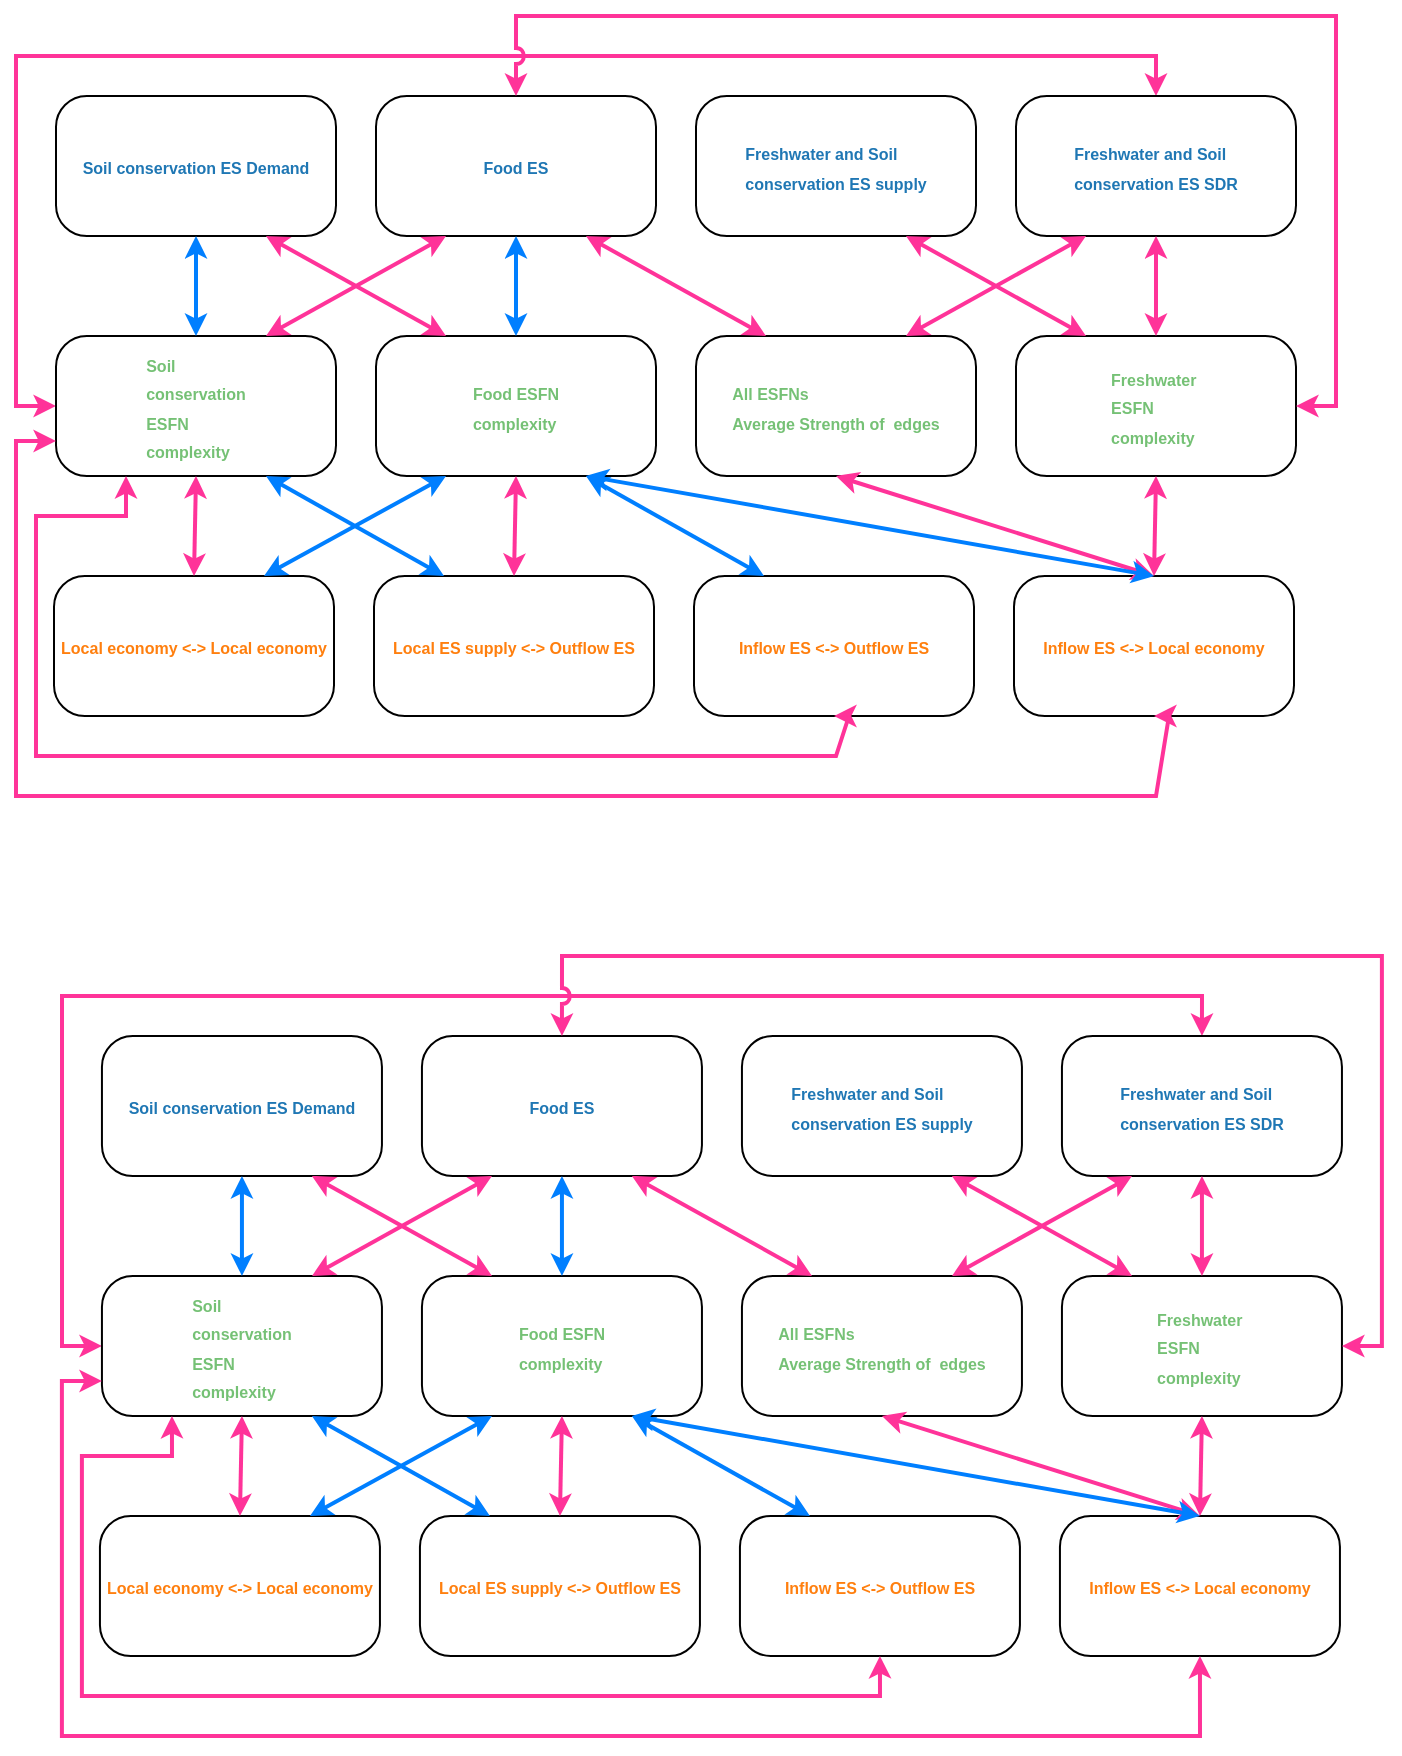 <mxfile version="24.0.7" type="github">
  <diagram name="第 1 页" id="JeE2c27Bu6EYM7HYvsVZ">
    <mxGraphModel dx="983" dy="547" grid="1" gridSize="10" guides="1" tooltips="1" connect="1" arrows="1" fold="1" page="1" pageScale="1" pageWidth="827" pageHeight="1169" math="0" shadow="0">
      <root>
        <mxCell id="0" />
        <mxCell id="1" parent="0" />
        <mxCell id="OIKS8xXbddzwCxAj18jL-1" value="&lt;p style=&quot;language:zh-CN;margin-top:0pt;margin-bottom:0pt;margin-left:0in;&lt;br/&gt;text-align:left;direction:ltr;unicode-bidi:embed;mso-line-break-override:none;&lt;br/&gt;word-break:normal;punctuation-wrap:hanging&quot;&gt;&lt;span style=&quot;color: rgb(31, 119, 180); font-family: Arial; font-size: 8px; font-weight: 700;&quot;&gt;Soil&amp;nbsp;&lt;/span&gt;&lt;span style=&quot;color: rgb(31, 119, 180); font-family: Arial; font-size: 8px; font-weight: 700;&quot;&gt;conservation ES Demand&lt;/span&gt;&lt;br&gt;&lt;/p&gt;" style="rounded=1;whiteSpace=wrap;html=1;arcSize=22;" vertex="1" parent="1">
          <mxGeometry x="80" y="80" width="140" height="70" as="geometry" />
        </mxCell>
        <mxCell id="OIKS8xXbddzwCxAj18jL-2" value="&lt;span style=&quot;color: rgb(31, 119, 180); font-size: 8px; font-weight: 700; text-align: left;&quot;&gt;Food ES&lt;/span&gt;" style="rounded=1;whiteSpace=wrap;html=1;arcSize=22;" vertex="1" parent="1">
          <mxGeometry x="240" y="80" width="140" height="70" as="geometry" />
        </mxCell>
        <mxCell id="OIKS8xXbddzwCxAj18jL-3" value="&lt;p style=&quot;text-align: left; margin-top: 0pt; margin-bottom: 0pt; margin-left: 0in; direction: ltr; unicode-bidi: embed; word-break: normal;&quot;&gt;&lt;font style=&quot;font-size: 8px;&quot;&gt;&lt;span style=&quot;color: rgb(31, 119, 180); font-weight: bold;&quot;&gt;Freshwater&amp;nbsp;&lt;/span&gt;&lt;span style=&quot;color: rgb(31, 119, 180); font-weight: bold; background-color: initial;&quot;&gt;and&amp;nbsp;&lt;/span&gt;&lt;span style=&quot;color: rgb(31, 119, 180); font-weight: bold; background-color: initial;&quot;&gt;Soil&amp;nbsp;&lt;/span&gt;&lt;/font&gt;&lt;/p&gt;&lt;p style=&quot;text-align: left; margin-top: 0pt; margin-bottom: 0pt; margin-left: 0in; direction: ltr; unicode-bidi: embed; word-break: normal;&quot;&gt;&lt;font style=&quot;font-size: 8px;&quot;&gt;&lt;span style=&quot;color: rgb(31, 119, 180); font-weight: bold; background-color: initial;&quot;&gt;conservation&lt;/span&gt;&lt;span style=&quot;background-color: initial; color: rgb(31, 119, 180); font-weight: bold;&quot;&gt;&amp;nbsp;&lt;/span&gt;&lt;span style=&quot;background-color: initial; color: rgb(31, 119, 180); font-weight: bold;&quot;&gt;ES&amp;nbsp;&lt;/span&gt;&lt;span style=&quot;color: rgb(31, 119, 180); font-weight: bold; background-color: initial;&quot;&gt;supply&lt;/span&gt;&lt;/font&gt;&lt;/p&gt;" style="rounded=1;whiteSpace=wrap;html=1;arcSize=22;" vertex="1" parent="1">
          <mxGeometry x="400" y="80" width="140" height="70" as="geometry" />
        </mxCell>
        <mxCell id="OIKS8xXbddzwCxAj18jL-41" style="edgeStyle=orthogonalEdgeStyle;rounded=0;orthogonalLoop=1;jettySize=auto;html=1;exitX=0.5;exitY=0;exitDx=0;exitDy=0;startArrow=classic;startFill=1;endSize=5;startSize=5;strokeWidth=2;strokeColor=#FF3399;entryX=0;entryY=0.5;entryDx=0;entryDy=0;" edge="1" parent="1" source="OIKS8xXbddzwCxAj18jL-4" target="OIKS8xXbddzwCxAj18jL-5">
          <mxGeometry relative="1" as="geometry">
            <mxPoint x="630.103" y="30" as="targetPoint" />
          </mxGeometry>
        </mxCell>
        <mxCell id="OIKS8xXbddzwCxAj18jL-4" value="&lt;p style=&quot;text-align: left; margin-top: 0pt; margin-bottom: 0pt; margin-left: 0in; direction: ltr; unicode-bidi: embed; word-break: normal;&quot;&gt;&lt;font style=&quot;font-size: 8px;&quot;&gt;&lt;span style=&quot;color: rgb(31, 119, 180); font-weight: bold;&quot;&gt;Freshwater&amp;nbsp;&lt;/span&gt;&lt;span style=&quot;color: rgb(31, 119, 180); font-weight: bold; background-color: initial;&quot;&gt;and&amp;nbsp;&lt;/span&gt;&lt;span style=&quot;color: rgb(31, 119, 180); font-weight: bold; background-color: initial;&quot;&gt;Soil&amp;nbsp;&lt;/span&gt;&lt;/font&gt;&lt;/p&gt;&lt;p style=&quot;text-align: left; margin-top: 0pt; margin-bottom: 0pt; margin-left: 0in; direction: ltr; unicode-bidi: embed; word-break: normal;&quot;&gt;&lt;font style=&quot;font-size: 8px;&quot;&gt;&lt;span style=&quot;color: rgb(31, 119, 180); font-weight: bold; background-color: initial;&quot;&gt;conservation&lt;/span&gt;&lt;span style=&quot;background-color: initial; color: rgb(31, 119, 180); font-weight: bold;&quot;&gt;&amp;nbsp;&lt;/span&gt;&lt;span style=&quot;background-color: initial; color: rgb(31, 119, 180); font-weight: bold;&quot;&gt;ES&amp;nbsp;&lt;/span&gt;&lt;span style=&quot;color: rgb(31, 119, 180); font-weight: bold; background-color: initial;&quot;&gt;SDR&lt;/span&gt;&lt;/font&gt;&lt;/p&gt;" style="rounded=1;whiteSpace=wrap;html=1;arcSize=22;" vertex="1" parent="1">
          <mxGeometry x="560" y="80" width="140" height="70" as="geometry" />
        </mxCell>
        <mxCell id="OIKS8xXbddzwCxAj18jL-5" value="&lt;p style=&quot;text-align: left; margin-top: 0pt; margin-bottom: 0pt; margin-left: 0in; direction: ltr; unicode-bidi: embed; word-break: normal;&quot;&gt;&lt;font color=&quot;#75c175&quot;&gt;&lt;span style=&quot;font-size: 8px;&quot;&gt;&lt;b&gt;Soil&amp;nbsp;&lt;/b&gt;&lt;/span&gt;&lt;/font&gt;&lt;/p&gt;&lt;p style=&quot;text-align: left; margin-top: 0pt; margin-bottom: 0pt; margin-left: 0in; direction: ltr; unicode-bidi: embed; word-break: normal;&quot;&gt;&lt;font color=&quot;#75c175&quot;&gt;&lt;span style=&quot;font-size: 8px;&quot;&gt;&lt;b&gt;conservation&lt;/b&gt;&lt;/span&gt;&lt;/font&gt;&lt;/p&gt;&lt;p style=&quot;text-align: left; margin-top: 0pt; margin-bottom: 0pt; margin-left: 0in; direction: ltr; unicode-bidi: embed; word-break: normal;&quot;&gt;&lt;font color=&quot;#75c175&quot;&gt;&lt;span style=&quot;font-size: 8px;&quot;&gt;&lt;b&gt;ESFN&lt;/b&gt;&lt;/span&gt;&lt;/font&gt;&lt;/p&gt;&lt;p style=&quot;text-align: left; margin-top: 0pt; margin-bottom: 0pt; margin-left: 0in; direction: ltr; unicode-bidi: embed; word-break: normal;&quot;&gt;&lt;font color=&quot;#75c175&quot;&gt;&lt;span style=&quot;font-size: 8px;&quot;&gt;&lt;b&gt;complexity&lt;/b&gt;&lt;/span&gt;&lt;/font&gt;&lt;/p&gt;" style="rounded=1;whiteSpace=wrap;html=1;arcSize=22;" vertex="1" parent="1">
          <mxGeometry x="80" y="200" width="140" height="70" as="geometry" />
        </mxCell>
        <mxCell id="OIKS8xXbddzwCxAj18jL-6" value="&lt;p style=&quot;text-align: left; margin-top: 0pt; margin-bottom: 0pt; margin-left: 0in; direction: ltr; unicode-bidi: embed; word-break: normal;&quot;&gt;&lt;font color=&quot;#75c175&quot;&gt;&lt;span style=&quot;font-size: 8px;&quot;&gt;&lt;b&gt;Food ESFN&lt;/b&gt;&lt;/span&gt;&lt;/font&gt;&lt;/p&gt;&lt;p style=&quot;text-align: left; margin-top: 0pt; margin-bottom: 0pt; margin-left: 0in; direction: ltr; unicode-bidi: embed; word-break: normal;&quot;&gt;&lt;font color=&quot;#75c175&quot;&gt;&lt;span style=&quot;font-size: 8px;&quot;&gt;&lt;b&gt;complexity&lt;/b&gt;&lt;/span&gt;&lt;/font&gt;&lt;/p&gt;" style="rounded=1;whiteSpace=wrap;html=1;arcSize=22;" vertex="1" parent="1">
          <mxGeometry x="240" y="200" width="140" height="70" as="geometry" />
        </mxCell>
        <mxCell id="OIKS8xXbddzwCxAj18jL-7" value="&lt;p style=&quot;text-align: left; margin-top: 0pt; margin-bottom: 0pt; margin-left: 0in; direction: ltr; unicode-bidi: embed; word-break: normal;&quot;&gt;&lt;font color=&quot;#75c175&quot;&gt;&lt;span style=&quot;font-size: 8px;&quot;&gt;&lt;b&gt;All ESFNs&lt;/b&gt;&lt;/span&gt;&lt;/font&gt;&lt;/p&gt;&lt;p style=&quot;text-align: left; margin-top: 0pt; margin-bottom: 0pt; margin-left: 0in; direction: ltr; unicode-bidi: embed; word-break: normal;&quot;&gt;&lt;font color=&quot;#75c175&quot;&gt;&lt;span style=&quot;font-size: 8px;&quot;&gt;&lt;b&gt;Average&amp;nbsp;&lt;/b&gt;&lt;/span&gt;&lt;/font&gt;&lt;b style=&quot;font-size: 8px; color: rgb(117, 193, 117); background-color: initial;&quot;&gt;Strength of&amp;nbsp;&amp;nbsp;&lt;/b&gt;&lt;b style=&quot;font-size: 8px; color: rgb(117, 193, 117); background-color: initial;&quot;&gt;edges&lt;/b&gt;&lt;/p&gt;" style="rounded=1;whiteSpace=wrap;html=1;arcSize=22;" vertex="1" parent="1">
          <mxGeometry x="400" y="200" width="140" height="70" as="geometry" />
        </mxCell>
        <mxCell id="OIKS8xXbddzwCxAj18jL-8" value="&lt;p style=&quot;text-align: left; margin-top: 0pt; margin-bottom: 0pt; margin-left: 0in; direction: ltr; unicode-bidi: embed; word-break: normal;&quot;&gt;&lt;font color=&quot;#75c175&quot;&gt;&lt;span style=&quot;font-size: 8px;&quot;&gt;&lt;b&gt;Freshwater&amp;nbsp;&lt;/b&gt;&lt;/span&gt;&lt;/font&gt;&lt;/p&gt;&lt;p style=&quot;text-align: left; margin-top: 0pt; margin-bottom: 0pt; margin-left: 0in; direction: ltr; unicode-bidi: embed; word-break: normal;&quot;&gt;&lt;font color=&quot;#75c175&quot;&gt;&lt;span style=&quot;font-size: 8px;&quot;&gt;&lt;b&gt;ESFN&lt;/b&gt;&lt;/span&gt;&lt;/font&gt;&lt;/p&gt;&lt;p style=&quot;text-align: left; margin-top: 0pt; margin-bottom: 0pt; margin-left: 0in; direction: ltr; unicode-bidi: embed; word-break: normal;&quot;&gt;&lt;font color=&quot;#75c175&quot;&gt;&lt;span style=&quot;font-size: 8px;&quot;&gt;&lt;b&gt;complexity&lt;/b&gt;&lt;/span&gt;&lt;/font&gt;&lt;/p&gt;" style="rounded=1;whiteSpace=wrap;html=1;arcSize=22;" vertex="1" parent="1">
          <mxGeometry x="560" y="200" width="140" height="70" as="geometry" />
        </mxCell>
        <mxCell id="OIKS8xXbddzwCxAj18jL-9" value="&lt;span style=&quot;color: rgb(255, 127, 14); font-size: 8px; font-weight: 700; text-align: left;&quot;&gt;Local economy &amp;lt;-&amp;gt; Local economy&lt;/span&gt;" style="rounded=1;whiteSpace=wrap;html=1;arcSize=22;" vertex="1" parent="1">
          <mxGeometry x="79" y="320" width="140" height="70" as="geometry" />
        </mxCell>
        <mxCell id="OIKS8xXbddzwCxAj18jL-10" value="&lt;b style=&quot;color: rgb(255, 127, 14); font-size: 8px; text-align: left;&quot;&gt;Local ES supply &amp;lt;-&amp;gt; Outflow ES&lt;/b&gt;" style="rounded=1;whiteSpace=wrap;html=1;arcSize=22;" vertex="1" parent="1">
          <mxGeometry x="239" y="320" width="140" height="70" as="geometry" />
        </mxCell>
        <mxCell id="OIKS8xXbddzwCxAj18jL-11" value="&lt;b style=&quot;color: rgb(255, 127, 14); font-size: 8px; text-align: left;&quot;&gt;Inflow ES &amp;lt;-&amp;gt; Outflow ES&lt;/b&gt;" style="rounded=1;whiteSpace=wrap;html=1;arcSize=22;" vertex="1" parent="1">
          <mxGeometry x="399" y="320" width="140" height="70" as="geometry" />
        </mxCell>
        <mxCell id="OIKS8xXbddzwCxAj18jL-12" value="&lt;b style=&quot;color: rgb(255, 127, 14); font-size: 8px; text-align: left;&quot;&gt;Inflow ES &amp;lt;-&amp;gt; Local economy&lt;/b&gt;" style="rounded=1;whiteSpace=wrap;html=1;arcSize=22;" vertex="1" parent="1">
          <mxGeometry x="559" y="320" width="140" height="70" as="geometry" />
        </mxCell>
        <mxCell id="OIKS8xXbddzwCxAj18jL-33" value="" style="endArrow=classic;startArrow=classic;html=1;rounded=0;strokeWidth=2;endSize=5;startSize=5;entryX=0.5;entryY=1;entryDx=0;entryDy=0;exitX=0.5;exitY=0;exitDx=0;exitDy=0;strokeColor=#007FFF;" edge="1" parent="1" source="OIKS8xXbddzwCxAj18jL-5" target="OIKS8xXbddzwCxAj18jL-1">
          <mxGeometry width="50" height="50" relative="1" as="geometry">
            <mxPoint x="40" y="200" as="sourcePoint" />
            <mxPoint x="90" y="150" as="targetPoint" />
          </mxGeometry>
        </mxCell>
        <mxCell id="OIKS8xXbddzwCxAj18jL-34" value="" style="endArrow=classic;startArrow=classic;html=1;rounded=0;strokeWidth=2;endSize=5;startSize=5;entryX=0.75;entryY=1;entryDx=0;entryDy=0;exitX=0.25;exitY=0;exitDx=0;exitDy=0;strokeColor=#FF3399;" edge="1" parent="1" source="OIKS8xXbddzwCxAj18jL-6" target="OIKS8xXbddzwCxAj18jL-1">
          <mxGeometry width="50" height="50" relative="1" as="geometry">
            <mxPoint x="160" y="210" as="sourcePoint" />
            <mxPoint x="160" y="160" as="targetPoint" />
          </mxGeometry>
        </mxCell>
        <mxCell id="OIKS8xXbddzwCxAj18jL-35" value="" style="endArrow=classic;startArrow=classic;html=1;rounded=0;strokeWidth=2;endSize=5;startSize=5;entryX=0.75;entryY=0;entryDx=0;entryDy=0;exitX=0.25;exitY=1;exitDx=0;exitDy=0;strokeColor=#FF3399;" edge="1" parent="1" source="OIKS8xXbddzwCxAj18jL-2" target="OIKS8xXbddzwCxAj18jL-5">
          <mxGeometry width="50" height="50" relative="1" as="geometry">
            <mxPoint x="285" y="210" as="sourcePoint" />
            <mxPoint x="195" y="160" as="targetPoint" />
          </mxGeometry>
        </mxCell>
        <mxCell id="OIKS8xXbddzwCxAj18jL-36" value="" style="endArrow=classic;startArrow=classic;html=1;rounded=0;strokeWidth=2;endSize=5;startSize=5;entryX=0.5;entryY=1;entryDx=0;entryDy=0;exitX=0.5;exitY=0;exitDx=0;exitDy=0;strokeColor=#007FFF;" edge="1" parent="1" source="OIKS8xXbddzwCxAj18jL-6" target="OIKS8xXbddzwCxAj18jL-2">
          <mxGeometry width="50" height="50" relative="1" as="geometry">
            <mxPoint x="160" y="210" as="sourcePoint" />
            <mxPoint x="160" y="160" as="targetPoint" />
          </mxGeometry>
        </mxCell>
        <mxCell id="OIKS8xXbddzwCxAj18jL-37" value="" style="endArrow=classic;startArrow=classic;html=1;rounded=0;strokeWidth=2;endSize=5;startSize=5;entryX=0.5;entryY=1;entryDx=0;entryDy=0;exitX=0.5;exitY=0;exitDx=0;exitDy=0;strokeColor=#FF3399;" edge="1" parent="1" source="OIKS8xXbddzwCxAj18jL-8" target="OIKS8xXbddzwCxAj18jL-4">
          <mxGeometry width="50" height="50" relative="1" as="geometry">
            <mxPoint x="285" y="210" as="sourcePoint" />
            <mxPoint x="195" y="160" as="targetPoint" />
          </mxGeometry>
        </mxCell>
        <mxCell id="OIKS8xXbddzwCxAj18jL-38" value="" style="endArrow=classic;startArrow=classic;html=1;rounded=0;strokeWidth=2;endSize=5;startSize=5;entryX=0.75;entryY=1;entryDx=0;entryDy=0;exitX=0.25;exitY=0;exitDx=0;exitDy=0;strokeColor=#FF3399;" edge="1" parent="1" source="OIKS8xXbddzwCxAj18jL-7" target="OIKS8xXbddzwCxAj18jL-2">
          <mxGeometry width="50" height="50" relative="1" as="geometry">
            <mxPoint x="285" y="210" as="sourcePoint" />
            <mxPoint x="195" y="160" as="targetPoint" />
          </mxGeometry>
        </mxCell>
        <mxCell id="OIKS8xXbddzwCxAj18jL-39" value="" style="endArrow=classic;startArrow=classic;html=1;rounded=0;strokeWidth=2;endSize=5;startSize=5;entryX=0.75;entryY=1;entryDx=0;entryDy=0;exitX=0.25;exitY=0;exitDx=0;exitDy=0;strokeColor=#FF3399;" edge="1" parent="1" source="OIKS8xXbddzwCxAj18jL-8" target="OIKS8xXbddzwCxAj18jL-3">
          <mxGeometry width="50" height="50" relative="1" as="geometry">
            <mxPoint x="610" y="200" as="sourcePoint" />
            <mxPoint x="520" y="150" as="targetPoint" />
          </mxGeometry>
        </mxCell>
        <mxCell id="OIKS8xXbddzwCxAj18jL-40" value="" style="endArrow=classic;startArrow=classic;html=1;rounded=0;strokeWidth=2;endSize=5;startSize=5;entryX=0.75;entryY=0;entryDx=0;entryDy=0;exitX=0.25;exitY=1;exitDx=0;exitDy=0;strokeColor=#FF3399;" edge="1" parent="1" source="OIKS8xXbddzwCxAj18jL-4" target="OIKS8xXbddzwCxAj18jL-7">
          <mxGeometry width="50" height="50" relative="1" as="geometry">
            <mxPoint x="610" y="150" as="sourcePoint" />
            <mxPoint x="520" y="200" as="targetPoint" />
          </mxGeometry>
        </mxCell>
        <mxCell id="OIKS8xXbddzwCxAj18jL-42" style="edgeStyle=orthogonalEdgeStyle;rounded=0;orthogonalLoop=1;jettySize=auto;html=1;exitX=1;exitY=0.5;exitDx=0;exitDy=0;startArrow=classic;startFill=1;endSize=5;startSize=5;strokeWidth=2;strokeColor=#FF3399;entryX=0.5;entryY=0;entryDx=0;entryDy=0;jumpStyle=arc;" edge="1" parent="1" source="OIKS8xXbddzwCxAj18jL-8" target="OIKS8xXbddzwCxAj18jL-2">
          <mxGeometry relative="1" as="geometry">
            <mxPoint x="90" y="245" as="targetPoint" />
            <mxPoint x="640" y="90" as="sourcePoint" />
            <Array as="points">
              <mxPoint x="720" y="235" />
              <mxPoint x="720" y="40" />
              <mxPoint x="310" y="40" />
            </Array>
          </mxGeometry>
        </mxCell>
        <mxCell id="OIKS8xXbddzwCxAj18jL-64" value="" style="endArrow=classic;startArrow=classic;html=1;rounded=0;strokeWidth=2;endSize=5;startSize=5;entryX=0.5;entryY=1;entryDx=0;entryDy=0;exitX=0.5;exitY=0;exitDx=0;exitDy=0;strokeColor=#FF3399;" edge="1" parent="1" source="OIKS8xXbddzwCxAj18jL-9" target="OIKS8xXbddzwCxAj18jL-5">
          <mxGeometry width="50" height="50" relative="1" as="geometry">
            <mxPoint x="640" y="210" as="sourcePoint" />
            <mxPoint x="640" y="160" as="targetPoint" />
          </mxGeometry>
        </mxCell>
        <mxCell id="OIKS8xXbddzwCxAj18jL-67" value="" style="endArrow=classic;startArrow=classic;html=1;rounded=0;strokeWidth=2;endSize=5;startSize=5;entryX=0.5;entryY=1;entryDx=0;entryDy=0;exitX=0.5;exitY=0;exitDx=0;exitDy=0;strokeColor=#FF3399;" edge="1" parent="1" source="OIKS8xXbddzwCxAj18jL-10" target="OIKS8xXbddzwCxAj18jL-6">
          <mxGeometry width="50" height="50" relative="1" as="geometry">
            <mxPoint x="160" y="330" as="sourcePoint" />
            <mxPoint x="160" y="280" as="targetPoint" />
          </mxGeometry>
        </mxCell>
        <mxCell id="OIKS8xXbddzwCxAj18jL-68" value="" style="endArrow=classic;startArrow=classic;html=1;rounded=0;strokeWidth=2;endSize=5;startSize=5;entryX=0.25;entryY=1;entryDx=0;entryDy=0;exitX=0.75;exitY=0;exitDx=0;exitDy=0;strokeColor=#007FFF;" edge="1" parent="1" source="OIKS8xXbddzwCxAj18jL-9" target="OIKS8xXbddzwCxAj18jL-6">
          <mxGeometry width="50" height="50" relative="1" as="geometry">
            <mxPoint x="320" y="210" as="sourcePoint" />
            <mxPoint x="320" y="160" as="targetPoint" />
          </mxGeometry>
        </mxCell>
        <mxCell id="OIKS8xXbddzwCxAj18jL-69" value="" style="endArrow=classic;startArrow=classic;html=1;rounded=0;strokeWidth=2;endSize=5;startSize=5;entryX=0.25;entryY=0;entryDx=0;entryDy=0;exitX=0.75;exitY=1;exitDx=0;exitDy=0;strokeColor=#007FFF;" edge="1" parent="1" source="OIKS8xXbddzwCxAj18jL-5" target="OIKS8xXbddzwCxAj18jL-10">
          <mxGeometry width="50" height="50" relative="1" as="geometry">
            <mxPoint x="195" y="330" as="sourcePoint" />
            <mxPoint x="285" y="280" as="targetPoint" />
          </mxGeometry>
        </mxCell>
        <mxCell id="OIKS8xXbddzwCxAj18jL-70" value="" style="endArrow=classic;startArrow=classic;html=1;rounded=0;strokeWidth=2;endSize=5;startSize=5;entryX=0.75;entryY=1;entryDx=0;entryDy=0;exitX=0.25;exitY=0;exitDx=0;exitDy=0;strokeColor=#007FFF;" edge="1" parent="1" source="OIKS8xXbddzwCxAj18jL-11" target="OIKS8xXbddzwCxAj18jL-6">
          <mxGeometry width="50" height="50" relative="1" as="geometry">
            <mxPoint x="195" y="330" as="sourcePoint" />
            <mxPoint x="285" y="280" as="targetPoint" />
          </mxGeometry>
        </mxCell>
        <mxCell id="OIKS8xXbddzwCxAj18jL-72" value="" style="endArrow=classic;startArrow=classic;html=1;rounded=0;strokeWidth=2;endSize=5;startSize=5;entryX=0.5;entryY=1;entryDx=0;entryDy=0;exitX=0.5;exitY=0;exitDx=0;exitDy=0;strokeColor=#FF3399;" edge="1" parent="1" source="OIKS8xXbddzwCxAj18jL-12" target="OIKS8xXbddzwCxAj18jL-8">
          <mxGeometry width="50" height="50" relative="1" as="geometry">
            <mxPoint x="160" y="330" as="sourcePoint" />
            <mxPoint x="160" y="280" as="targetPoint" />
          </mxGeometry>
        </mxCell>
        <mxCell id="OIKS8xXbddzwCxAj18jL-73" value="" style="endArrow=classic;startArrow=classic;html=1;rounded=0;strokeWidth=2;endSize=5;startSize=5;entryX=0.5;entryY=1;entryDx=0;entryDy=0;exitX=0.5;exitY=0;exitDx=0;exitDy=0;strokeColor=#FF3399;" edge="1" parent="1" source="OIKS8xXbddzwCxAj18jL-12" target="OIKS8xXbddzwCxAj18jL-7">
          <mxGeometry width="50" height="50" relative="1" as="geometry">
            <mxPoint x="640" y="330" as="sourcePoint" />
            <mxPoint x="640" y="280" as="targetPoint" />
          </mxGeometry>
        </mxCell>
        <mxCell id="OIKS8xXbddzwCxAj18jL-74" style="edgeStyle=orthogonalEdgeStyle;rounded=0;orthogonalLoop=1;jettySize=auto;html=1;exitX=0.5;exitY=1;exitDx=0;exitDy=0;startArrow=classic;startFill=1;endSize=5;startSize=5;strokeWidth=2;strokeColor=#FF3399;entryX=0;entryY=0.75;entryDx=0;entryDy=0;jumpStyle=arc;" edge="1" parent="1" source="OIKS8xXbddzwCxAj18jL-12" target="OIKS8xXbddzwCxAj18jL-5">
          <mxGeometry relative="1" as="geometry">
            <mxPoint x="300" y="469.97" as="targetPoint" />
            <mxPoint x="690" y="624.97" as="sourcePoint" />
            <Array as="points">
              <mxPoint x="630" y="430" />
              <mxPoint x="60" y="430" />
              <mxPoint x="60" y="253" />
            </Array>
          </mxGeometry>
        </mxCell>
        <mxCell id="OIKS8xXbddzwCxAj18jL-75" style="edgeStyle=orthogonalEdgeStyle;rounded=0;orthogonalLoop=1;jettySize=auto;html=1;exitX=0.5;exitY=1;exitDx=0;exitDy=0;startArrow=classic;startFill=1;endSize=5;startSize=5;strokeWidth=2;strokeColor=#FF3399;jumpStyle=arc;entryX=0.25;entryY=1;entryDx=0;entryDy=0;" edge="1" parent="1" source="OIKS8xXbddzwCxAj18jL-11" target="OIKS8xXbddzwCxAj18jL-5">
          <mxGeometry relative="1" as="geometry">
            <mxPoint x="90" y="290" as="targetPoint" />
            <mxPoint x="640" y="400" as="sourcePoint" />
            <Array as="points">
              <mxPoint x="470" y="410" />
              <mxPoint x="70" y="410" />
              <mxPoint x="70" y="290" />
              <mxPoint x="115" y="290" />
            </Array>
          </mxGeometry>
        </mxCell>
        <mxCell id="OIKS8xXbddzwCxAj18jL-76" value="" style="endArrow=classic;startArrow=classic;html=1;rounded=0;strokeWidth=2;endSize=5;startSize=5;entryX=0.75;entryY=1;entryDx=0;entryDy=0;exitX=0.5;exitY=0;exitDx=0;exitDy=0;strokeColor=#007FFF;" edge="1" parent="1" source="OIKS8xXbddzwCxAj18jL-12" target="OIKS8xXbddzwCxAj18jL-6">
          <mxGeometry width="50" height="50" relative="1" as="geometry">
            <mxPoint x="445" y="330" as="sourcePoint" />
            <mxPoint x="355" y="280" as="targetPoint" />
          </mxGeometry>
        </mxCell>
        <mxCell id="OIKS8xXbddzwCxAj18jL-152" value="&lt;p style=&quot;language:zh-CN;margin-top:0pt;margin-bottom:0pt;margin-left:0in;&lt;br/&gt;text-align:left;direction:ltr;unicode-bidi:embed;mso-line-break-override:none;&lt;br/&gt;word-break:normal;punctuation-wrap:hanging&quot;&gt;&lt;span style=&quot;color: rgb(31, 119, 180); font-family: Arial; font-size: 8px; font-weight: 700;&quot;&gt;Soil&amp;nbsp;&lt;/span&gt;&lt;span style=&quot;color: rgb(31, 119, 180); font-family: Arial; font-size: 8px; font-weight: 700;&quot;&gt;conservation ES Demand&lt;/span&gt;&lt;br&gt;&lt;/p&gt;" style="rounded=1;whiteSpace=wrap;html=1;arcSize=22;" vertex="1" parent="1">
          <mxGeometry x="102.97" y="549.97" width="140" height="70" as="geometry" />
        </mxCell>
        <mxCell id="OIKS8xXbddzwCxAj18jL-153" value="&lt;span style=&quot;color: rgb(31, 119, 180); font-size: 8px; font-weight: 700; text-align: left;&quot;&gt;Food ES&lt;/span&gt;" style="rounded=1;whiteSpace=wrap;html=1;arcSize=22;" vertex="1" parent="1">
          <mxGeometry x="262.97" y="549.97" width="140" height="70" as="geometry" />
        </mxCell>
        <mxCell id="OIKS8xXbddzwCxAj18jL-154" value="&lt;p style=&quot;text-align: left; margin-top: 0pt; margin-bottom: 0pt; margin-left: 0in; direction: ltr; unicode-bidi: embed; word-break: normal;&quot;&gt;&lt;font style=&quot;font-size: 8px;&quot;&gt;&lt;span style=&quot;color: rgb(31, 119, 180); font-weight: bold;&quot;&gt;Freshwater&amp;nbsp;&lt;/span&gt;&lt;span style=&quot;color: rgb(31, 119, 180); font-weight: bold; background-color: initial;&quot;&gt;and&amp;nbsp;&lt;/span&gt;&lt;span style=&quot;color: rgb(31, 119, 180); font-weight: bold; background-color: initial;&quot;&gt;Soil&amp;nbsp;&lt;/span&gt;&lt;/font&gt;&lt;/p&gt;&lt;p style=&quot;text-align: left; margin-top: 0pt; margin-bottom: 0pt; margin-left: 0in; direction: ltr; unicode-bidi: embed; word-break: normal;&quot;&gt;&lt;font style=&quot;font-size: 8px;&quot;&gt;&lt;span style=&quot;color: rgb(31, 119, 180); font-weight: bold; background-color: initial;&quot;&gt;conservation&lt;/span&gt;&lt;span style=&quot;background-color: initial; color: rgb(31, 119, 180); font-weight: bold;&quot;&gt;&amp;nbsp;&lt;/span&gt;&lt;span style=&quot;background-color: initial; color: rgb(31, 119, 180); font-weight: bold;&quot;&gt;ES&amp;nbsp;&lt;/span&gt;&lt;span style=&quot;color: rgb(31, 119, 180); font-weight: bold; background-color: initial;&quot;&gt;supply&lt;/span&gt;&lt;/font&gt;&lt;/p&gt;" style="rounded=1;whiteSpace=wrap;html=1;arcSize=22;" vertex="1" parent="1">
          <mxGeometry x="422.97" y="549.97" width="140" height="70" as="geometry" />
        </mxCell>
        <mxCell id="OIKS8xXbddzwCxAj18jL-155" style="edgeStyle=orthogonalEdgeStyle;rounded=0;orthogonalLoop=1;jettySize=auto;html=1;exitX=0.5;exitY=0;exitDx=0;exitDy=0;startArrow=classic;startFill=1;endSize=5;startSize=5;strokeWidth=2;strokeColor=#FF3399;entryX=0;entryY=0.5;entryDx=0;entryDy=0;" edge="1" parent="1" source="OIKS8xXbddzwCxAj18jL-156" target="OIKS8xXbddzwCxAj18jL-157">
          <mxGeometry relative="1" as="geometry">
            <mxPoint x="653.073" y="499.97" as="targetPoint" />
          </mxGeometry>
        </mxCell>
        <mxCell id="OIKS8xXbddzwCxAj18jL-156" value="&lt;p style=&quot;text-align: left; margin-top: 0pt; margin-bottom: 0pt; margin-left: 0in; direction: ltr; unicode-bidi: embed; word-break: normal;&quot;&gt;&lt;font style=&quot;font-size: 8px;&quot;&gt;&lt;span style=&quot;color: rgb(31, 119, 180); font-weight: bold;&quot;&gt;Freshwater&amp;nbsp;&lt;/span&gt;&lt;span style=&quot;color: rgb(31, 119, 180); font-weight: bold; background-color: initial;&quot;&gt;and&amp;nbsp;&lt;/span&gt;&lt;span style=&quot;color: rgb(31, 119, 180); font-weight: bold; background-color: initial;&quot;&gt;Soil&amp;nbsp;&lt;/span&gt;&lt;/font&gt;&lt;/p&gt;&lt;p style=&quot;text-align: left; margin-top: 0pt; margin-bottom: 0pt; margin-left: 0in; direction: ltr; unicode-bidi: embed; word-break: normal;&quot;&gt;&lt;font style=&quot;font-size: 8px;&quot;&gt;&lt;span style=&quot;color: rgb(31, 119, 180); font-weight: bold; background-color: initial;&quot;&gt;conservation&lt;/span&gt;&lt;span style=&quot;background-color: initial; color: rgb(31, 119, 180); font-weight: bold;&quot;&gt;&amp;nbsp;&lt;/span&gt;&lt;span style=&quot;background-color: initial; color: rgb(31, 119, 180); font-weight: bold;&quot;&gt;ES&amp;nbsp;&lt;/span&gt;&lt;span style=&quot;color: rgb(31, 119, 180); font-weight: bold; background-color: initial;&quot;&gt;SDR&lt;/span&gt;&lt;/font&gt;&lt;/p&gt;" style="rounded=1;whiteSpace=wrap;html=1;arcSize=22;" vertex="1" parent="1">
          <mxGeometry x="582.97" y="549.97" width="140" height="70" as="geometry" />
        </mxCell>
        <mxCell id="OIKS8xXbddzwCxAj18jL-157" value="&lt;p style=&quot;text-align: left; margin-top: 0pt; margin-bottom: 0pt; margin-left: 0in; direction: ltr; unicode-bidi: embed; word-break: normal;&quot;&gt;&lt;font color=&quot;#75c175&quot;&gt;&lt;span style=&quot;font-size: 8px;&quot;&gt;&lt;b&gt;Soil&amp;nbsp;&lt;/b&gt;&lt;/span&gt;&lt;/font&gt;&lt;/p&gt;&lt;p style=&quot;text-align: left; margin-top: 0pt; margin-bottom: 0pt; margin-left: 0in; direction: ltr; unicode-bidi: embed; word-break: normal;&quot;&gt;&lt;font color=&quot;#75c175&quot;&gt;&lt;span style=&quot;font-size: 8px;&quot;&gt;&lt;b&gt;conservation&lt;/b&gt;&lt;/span&gt;&lt;/font&gt;&lt;/p&gt;&lt;p style=&quot;text-align: left; margin-top: 0pt; margin-bottom: 0pt; margin-left: 0in; direction: ltr; unicode-bidi: embed; word-break: normal;&quot;&gt;&lt;font color=&quot;#75c175&quot;&gt;&lt;span style=&quot;font-size: 8px;&quot;&gt;&lt;b&gt;ESFN&lt;/b&gt;&lt;/span&gt;&lt;/font&gt;&lt;/p&gt;&lt;p style=&quot;text-align: left; margin-top: 0pt; margin-bottom: 0pt; margin-left: 0in; direction: ltr; unicode-bidi: embed; word-break: normal;&quot;&gt;&lt;font color=&quot;#75c175&quot;&gt;&lt;span style=&quot;font-size: 8px;&quot;&gt;&lt;b&gt;complexity&lt;/b&gt;&lt;/span&gt;&lt;/font&gt;&lt;/p&gt;" style="rounded=1;whiteSpace=wrap;html=1;arcSize=22;" vertex="1" parent="1">
          <mxGeometry x="102.97" y="669.97" width="140" height="70" as="geometry" />
        </mxCell>
        <mxCell id="OIKS8xXbddzwCxAj18jL-158" value="&lt;p style=&quot;text-align: left; margin-top: 0pt; margin-bottom: 0pt; margin-left: 0in; direction: ltr; unicode-bidi: embed; word-break: normal;&quot;&gt;&lt;font color=&quot;#75c175&quot;&gt;&lt;span style=&quot;font-size: 8px;&quot;&gt;&lt;b&gt;Food ESFN&lt;/b&gt;&lt;/span&gt;&lt;/font&gt;&lt;/p&gt;&lt;p style=&quot;text-align: left; margin-top: 0pt; margin-bottom: 0pt; margin-left: 0in; direction: ltr; unicode-bidi: embed; word-break: normal;&quot;&gt;&lt;font color=&quot;#75c175&quot;&gt;&lt;span style=&quot;font-size: 8px;&quot;&gt;&lt;b&gt;complexity&lt;/b&gt;&lt;/span&gt;&lt;/font&gt;&lt;/p&gt;" style="rounded=1;whiteSpace=wrap;html=1;arcSize=22;" vertex="1" parent="1">
          <mxGeometry x="262.97" y="669.97" width="140" height="70" as="geometry" />
        </mxCell>
        <mxCell id="OIKS8xXbddzwCxAj18jL-159" value="&lt;p style=&quot;text-align: left; margin-top: 0pt; margin-bottom: 0pt; margin-left: 0in; direction: ltr; unicode-bidi: embed; word-break: normal;&quot;&gt;&lt;font color=&quot;#75c175&quot;&gt;&lt;span style=&quot;font-size: 8px;&quot;&gt;&lt;b&gt;All ESFNs&lt;/b&gt;&lt;/span&gt;&lt;/font&gt;&lt;/p&gt;&lt;p style=&quot;text-align: left; margin-top: 0pt; margin-bottom: 0pt; margin-left: 0in; direction: ltr; unicode-bidi: embed; word-break: normal;&quot;&gt;&lt;font color=&quot;#75c175&quot;&gt;&lt;span style=&quot;font-size: 8px;&quot;&gt;&lt;b&gt;Average&amp;nbsp;&lt;/b&gt;&lt;/span&gt;&lt;/font&gt;&lt;b style=&quot;font-size: 8px; color: rgb(117, 193, 117); background-color: initial;&quot;&gt;Strength of&amp;nbsp;&amp;nbsp;&lt;/b&gt;&lt;b style=&quot;font-size: 8px; color: rgb(117, 193, 117); background-color: initial;&quot;&gt;edges&lt;/b&gt;&lt;/p&gt;" style="rounded=1;whiteSpace=wrap;html=1;arcSize=22;" vertex="1" parent="1">
          <mxGeometry x="422.97" y="669.97" width="140" height="70" as="geometry" />
        </mxCell>
        <mxCell id="OIKS8xXbddzwCxAj18jL-160" value="&lt;p style=&quot;text-align: left; margin-top: 0pt; margin-bottom: 0pt; margin-left: 0in; direction: ltr; unicode-bidi: embed; word-break: normal;&quot;&gt;&lt;font color=&quot;#75c175&quot;&gt;&lt;span style=&quot;font-size: 8px;&quot;&gt;&lt;b&gt;Freshwater&amp;nbsp;&lt;/b&gt;&lt;/span&gt;&lt;/font&gt;&lt;/p&gt;&lt;p style=&quot;text-align: left; margin-top: 0pt; margin-bottom: 0pt; margin-left: 0in; direction: ltr; unicode-bidi: embed; word-break: normal;&quot;&gt;&lt;font color=&quot;#75c175&quot;&gt;&lt;span style=&quot;font-size: 8px;&quot;&gt;&lt;b&gt;ESFN&lt;/b&gt;&lt;/span&gt;&lt;/font&gt;&lt;/p&gt;&lt;p style=&quot;text-align: left; margin-top: 0pt; margin-bottom: 0pt; margin-left: 0in; direction: ltr; unicode-bidi: embed; word-break: normal;&quot;&gt;&lt;font color=&quot;#75c175&quot;&gt;&lt;span style=&quot;font-size: 8px;&quot;&gt;&lt;b&gt;complexity&lt;/b&gt;&lt;/span&gt;&lt;/font&gt;&lt;/p&gt;" style="rounded=1;whiteSpace=wrap;html=1;arcSize=22;" vertex="1" parent="1">
          <mxGeometry x="582.97" y="669.97" width="140" height="70" as="geometry" />
        </mxCell>
        <mxCell id="OIKS8xXbddzwCxAj18jL-161" value="&lt;span style=&quot;color: rgb(255, 127, 14); font-size: 8px; font-weight: 700; text-align: left;&quot;&gt;Local economy &amp;lt;-&amp;gt; Local economy&lt;/span&gt;" style="rounded=1;whiteSpace=wrap;html=1;arcSize=22;" vertex="1" parent="1">
          <mxGeometry x="101.97" y="789.97" width="140" height="70" as="geometry" />
        </mxCell>
        <mxCell id="OIKS8xXbddzwCxAj18jL-162" value="&lt;b style=&quot;color: rgb(255, 127, 14); font-size: 8px; text-align: left;&quot;&gt;Local ES supply &amp;lt;-&amp;gt; Outflow ES&lt;/b&gt;" style="rounded=1;whiteSpace=wrap;html=1;arcSize=22;" vertex="1" parent="1">
          <mxGeometry x="261.97" y="789.97" width="140" height="70" as="geometry" />
        </mxCell>
        <mxCell id="OIKS8xXbddzwCxAj18jL-163" value="&lt;b style=&quot;color: rgb(255, 127, 14); font-size: 8px; text-align: left;&quot;&gt;Inflow ES &amp;lt;-&amp;gt; Outflow ES&lt;/b&gt;" style="rounded=1;whiteSpace=wrap;html=1;arcSize=22;" vertex="1" parent="1">
          <mxGeometry x="421.97" y="789.97" width="140" height="70" as="geometry" />
        </mxCell>
        <mxCell id="OIKS8xXbddzwCxAj18jL-164" value="&lt;b style=&quot;color: rgb(255, 127, 14); font-size: 8px; text-align: left;&quot;&gt;Inflow ES &amp;lt;-&amp;gt; Local economy&lt;/b&gt;" style="rounded=1;whiteSpace=wrap;html=1;arcSize=22;" vertex="1" parent="1">
          <mxGeometry x="581.97" y="789.97" width="140" height="70" as="geometry" />
        </mxCell>
        <mxCell id="OIKS8xXbddzwCxAj18jL-165" value="" style="endArrow=classic;startArrow=classic;html=1;rounded=0;strokeWidth=2;endSize=5;startSize=5;entryX=0.5;entryY=1;entryDx=0;entryDy=0;exitX=0.5;exitY=0;exitDx=0;exitDy=0;strokeColor=#007FFF;" edge="1" parent="1" source="OIKS8xXbddzwCxAj18jL-157" target="OIKS8xXbddzwCxAj18jL-152">
          <mxGeometry width="50" height="50" relative="1" as="geometry">
            <mxPoint x="62.97" y="669.97" as="sourcePoint" />
            <mxPoint x="112.97" y="619.97" as="targetPoint" />
          </mxGeometry>
        </mxCell>
        <mxCell id="OIKS8xXbddzwCxAj18jL-166" value="" style="endArrow=classic;startArrow=classic;html=1;rounded=0;strokeWidth=2;endSize=5;startSize=5;entryX=0.75;entryY=1;entryDx=0;entryDy=0;exitX=0.25;exitY=0;exitDx=0;exitDy=0;strokeColor=#FF3399;" edge="1" parent="1" source="OIKS8xXbddzwCxAj18jL-158" target="OIKS8xXbddzwCxAj18jL-152">
          <mxGeometry width="50" height="50" relative="1" as="geometry">
            <mxPoint x="182.97" y="679.97" as="sourcePoint" />
            <mxPoint x="182.97" y="629.97" as="targetPoint" />
          </mxGeometry>
        </mxCell>
        <mxCell id="OIKS8xXbddzwCxAj18jL-167" value="" style="endArrow=classic;startArrow=classic;html=1;rounded=0;strokeWidth=2;endSize=5;startSize=5;entryX=0.75;entryY=0;entryDx=0;entryDy=0;exitX=0.25;exitY=1;exitDx=0;exitDy=0;strokeColor=#FF3399;" edge="1" parent="1" source="OIKS8xXbddzwCxAj18jL-153" target="OIKS8xXbddzwCxAj18jL-157">
          <mxGeometry width="50" height="50" relative="1" as="geometry">
            <mxPoint x="307.97" y="679.97" as="sourcePoint" />
            <mxPoint x="217.97" y="629.97" as="targetPoint" />
          </mxGeometry>
        </mxCell>
        <mxCell id="OIKS8xXbddzwCxAj18jL-168" value="" style="endArrow=classic;startArrow=classic;html=1;rounded=0;strokeWidth=2;endSize=5;startSize=5;entryX=0.5;entryY=1;entryDx=0;entryDy=0;exitX=0.5;exitY=0;exitDx=0;exitDy=0;strokeColor=#007FFF;" edge="1" parent="1" source="OIKS8xXbddzwCxAj18jL-158" target="OIKS8xXbddzwCxAj18jL-153">
          <mxGeometry width="50" height="50" relative="1" as="geometry">
            <mxPoint x="182.97" y="679.97" as="sourcePoint" />
            <mxPoint x="182.97" y="629.97" as="targetPoint" />
          </mxGeometry>
        </mxCell>
        <mxCell id="OIKS8xXbddzwCxAj18jL-169" value="" style="endArrow=classic;startArrow=classic;html=1;rounded=0;strokeWidth=2;endSize=5;startSize=5;entryX=0.5;entryY=1;entryDx=0;entryDy=0;exitX=0.5;exitY=0;exitDx=0;exitDy=0;strokeColor=#FF3399;" edge="1" parent="1" source="OIKS8xXbddzwCxAj18jL-160" target="OIKS8xXbddzwCxAj18jL-156">
          <mxGeometry width="50" height="50" relative="1" as="geometry">
            <mxPoint x="307.97" y="679.97" as="sourcePoint" />
            <mxPoint x="217.97" y="629.97" as="targetPoint" />
          </mxGeometry>
        </mxCell>
        <mxCell id="OIKS8xXbddzwCxAj18jL-170" value="" style="endArrow=classic;startArrow=classic;html=1;rounded=0;strokeWidth=2;endSize=5;startSize=5;entryX=0.75;entryY=1;entryDx=0;entryDy=0;exitX=0.25;exitY=0;exitDx=0;exitDy=0;strokeColor=#FF3399;" edge="1" parent="1" source="OIKS8xXbddzwCxAj18jL-159" target="OIKS8xXbddzwCxAj18jL-153">
          <mxGeometry width="50" height="50" relative="1" as="geometry">
            <mxPoint x="307.97" y="679.97" as="sourcePoint" />
            <mxPoint x="217.97" y="629.97" as="targetPoint" />
          </mxGeometry>
        </mxCell>
        <mxCell id="OIKS8xXbddzwCxAj18jL-171" value="" style="endArrow=classic;startArrow=classic;html=1;rounded=0;strokeWidth=2;endSize=5;startSize=5;entryX=0.75;entryY=1;entryDx=0;entryDy=0;exitX=0.25;exitY=0;exitDx=0;exitDy=0;strokeColor=#FF3399;" edge="1" parent="1" source="OIKS8xXbddzwCxAj18jL-160" target="OIKS8xXbddzwCxAj18jL-154">
          <mxGeometry width="50" height="50" relative="1" as="geometry">
            <mxPoint x="632.97" y="669.97" as="sourcePoint" />
            <mxPoint x="542.97" y="619.97" as="targetPoint" />
          </mxGeometry>
        </mxCell>
        <mxCell id="OIKS8xXbddzwCxAj18jL-172" value="" style="endArrow=classic;startArrow=classic;html=1;rounded=0;strokeWidth=2;endSize=5;startSize=5;entryX=0.75;entryY=0;entryDx=0;entryDy=0;exitX=0.25;exitY=1;exitDx=0;exitDy=0;strokeColor=#FF3399;" edge="1" parent="1" source="OIKS8xXbddzwCxAj18jL-156" target="OIKS8xXbddzwCxAj18jL-159">
          <mxGeometry width="50" height="50" relative="1" as="geometry">
            <mxPoint x="632.97" y="619.97" as="sourcePoint" />
            <mxPoint x="542.97" y="669.97" as="targetPoint" />
          </mxGeometry>
        </mxCell>
        <mxCell id="OIKS8xXbddzwCxAj18jL-173" style="edgeStyle=orthogonalEdgeStyle;rounded=0;orthogonalLoop=1;jettySize=auto;html=1;exitX=1;exitY=0.5;exitDx=0;exitDy=0;startArrow=classic;startFill=1;endSize=5;startSize=5;strokeWidth=2;strokeColor=#FF3399;entryX=0.5;entryY=0;entryDx=0;entryDy=0;jumpStyle=arc;" edge="1" parent="1" source="OIKS8xXbddzwCxAj18jL-160" target="OIKS8xXbddzwCxAj18jL-153">
          <mxGeometry relative="1" as="geometry">
            <mxPoint x="112.97" y="714.97" as="targetPoint" />
            <mxPoint x="662.97" y="559.97" as="sourcePoint" />
            <Array as="points">
              <mxPoint x="742.97" y="704.97" />
              <mxPoint x="742.97" y="509.97" />
              <mxPoint x="332.97" y="509.97" />
            </Array>
          </mxGeometry>
        </mxCell>
        <mxCell id="OIKS8xXbddzwCxAj18jL-174" value="" style="endArrow=classic;startArrow=classic;html=1;rounded=0;strokeWidth=2;endSize=5;startSize=5;entryX=0.5;entryY=1;entryDx=0;entryDy=0;exitX=0.5;exitY=0;exitDx=0;exitDy=0;strokeColor=#FF3399;" edge="1" parent="1" source="OIKS8xXbddzwCxAj18jL-161" target="OIKS8xXbddzwCxAj18jL-157">
          <mxGeometry width="50" height="50" relative="1" as="geometry">
            <mxPoint x="662.97" y="679.97" as="sourcePoint" />
            <mxPoint x="662.97" y="629.97" as="targetPoint" />
          </mxGeometry>
        </mxCell>
        <mxCell id="OIKS8xXbddzwCxAj18jL-175" value="" style="endArrow=classic;startArrow=classic;html=1;rounded=0;strokeWidth=2;endSize=5;startSize=5;entryX=0.5;entryY=1;entryDx=0;entryDy=0;exitX=0.5;exitY=0;exitDx=0;exitDy=0;strokeColor=#FF3399;" edge="1" parent="1" source="OIKS8xXbddzwCxAj18jL-162" target="OIKS8xXbddzwCxAj18jL-158">
          <mxGeometry width="50" height="50" relative="1" as="geometry">
            <mxPoint x="182.97" y="799.97" as="sourcePoint" />
            <mxPoint x="182.97" y="749.97" as="targetPoint" />
          </mxGeometry>
        </mxCell>
        <mxCell id="OIKS8xXbddzwCxAj18jL-176" value="" style="endArrow=classic;startArrow=classic;html=1;rounded=0;strokeWidth=2;endSize=5;startSize=5;entryX=0.25;entryY=1;entryDx=0;entryDy=0;exitX=0.75;exitY=0;exitDx=0;exitDy=0;strokeColor=#007FFF;" edge="1" parent="1" source="OIKS8xXbddzwCxAj18jL-161" target="OIKS8xXbddzwCxAj18jL-158">
          <mxGeometry width="50" height="50" relative="1" as="geometry">
            <mxPoint x="342.97" y="679.97" as="sourcePoint" />
            <mxPoint x="342.97" y="629.97" as="targetPoint" />
          </mxGeometry>
        </mxCell>
        <mxCell id="OIKS8xXbddzwCxAj18jL-177" value="" style="endArrow=classic;startArrow=classic;html=1;rounded=0;strokeWidth=2;endSize=5;startSize=5;entryX=0.25;entryY=0;entryDx=0;entryDy=0;exitX=0.75;exitY=1;exitDx=0;exitDy=0;strokeColor=#007FFF;" edge="1" parent="1" source="OIKS8xXbddzwCxAj18jL-157" target="OIKS8xXbddzwCxAj18jL-162">
          <mxGeometry width="50" height="50" relative="1" as="geometry">
            <mxPoint x="217.97" y="799.97" as="sourcePoint" />
            <mxPoint x="307.97" y="749.97" as="targetPoint" />
          </mxGeometry>
        </mxCell>
        <mxCell id="OIKS8xXbddzwCxAj18jL-178" value="" style="endArrow=classic;startArrow=classic;html=1;rounded=0;strokeWidth=2;endSize=5;startSize=5;entryX=0.75;entryY=1;entryDx=0;entryDy=0;exitX=0.25;exitY=0;exitDx=0;exitDy=0;strokeColor=#007FFF;" edge="1" parent="1" source="OIKS8xXbddzwCxAj18jL-163" target="OIKS8xXbddzwCxAj18jL-158">
          <mxGeometry width="50" height="50" relative="1" as="geometry">
            <mxPoint x="217.97" y="799.97" as="sourcePoint" />
            <mxPoint x="307.97" y="749.97" as="targetPoint" />
          </mxGeometry>
        </mxCell>
        <mxCell id="OIKS8xXbddzwCxAj18jL-179" value="" style="endArrow=classic;startArrow=classic;html=1;rounded=0;strokeWidth=2;endSize=5;startSize=5;entryX=0.5;entryY=1;entryDx=0;entryDy=0;exitX=0.5;exitY=0;exitDx=0;exitDy=0;strokeColor=#FF3399;" edge="1" parent="1" source="OIKS8xXbddzwCxAj18jL-164" target="OIKS8xXbddzwCxAj18jL-160">
          <mxGeometry width="50" height="50" relative="1" as="geometry">
            <mxPoint x="182.97" y="799.97" as="sourcePoint" />
            <mxPoint x="182.97" y="749.97" as="targetPoint" />
          </mxGeometry>
        </mxCell>
        <mxCell id="OIKS8xXbddzwCxAj18jL-180" value="" style="endArrow=classic;startArrow=classic;html=1;rounded=0;strokeWidth=2;endSize=5;startSize=5;entryX=0.5;entryY=1;entryDx=0;entryDy=0;exitX=0.5;exitY=0;exitDx=0;exitDy=0;strokeColor=#FF3399;" edge="1" parent="1" source="OIKS8xXbddzwCxAj18jL-164" target="OIKS8xXbddzwCxAj18jL-159">
          <mxGeometry width="50" height="50" relative="1" as="geometry">
            <mxPoint x="662.97" y="799.97" as="sourcePoint" />
            <mxPoint x="662.97" y="749.97" as="targetPoint" />
          </mxGeometry>
        </mxCell>
        <mxCell id="OIKS8xXbddzwCxAj18jL-181" style="edgeStyle=orthogonalEdgeStyle;rounded=0;orthogonalLoop=1;jettySize=auto;html=1;exitX=0.5;exitY=1;exitDx=0;exitDy=0;startArrow=classic;startFill=1;endSize=5;startSize=5;strokeWidth=2;strokeColor=#FF3399;entryX=0;entryY=0.75;entryDx=0;entryDy=0;jumpStyle=arc;" edge="1" parent="1" source="OIKS8xXbddzwCxAj18jL-164" target="OIKS8xXbddzwCxAj18jL-157">
          <mxGeometry relative="1" as="geometry">
            <mxPoint x="322.97" y="939.94" as="targetPoint" />
            <mxPoint x="712.97" y="1094.94" as="sourcePoint" />
            <Array as="points">
              <mxPoint x="652.97" y="899.97" />
              <mxPoint x="82.97" y="899.97" />
              <mxPoint x="82.97" y="722.97" />
            </Array>
          </mxGeometry>
        </mxCell>
        <mxCell id="OIKS8xXbddzwCxAj18jL-182" style="edgeStyle=orthogonalEdgeStyle;rounded=0;orthogonalLoop=1;jettySize=auto;html=1;exitX=0.5;exitY=1;exitDx=0;exitDy=0;startArrow=classic;startFill=1;endSize=5;startSize=5;strokeWidth=2;strokeColor=#FF3399;jumpStyle=arc;entryX=0.25;entryY=1;entryDx=0;entryDy=0;" edge="1" parent="1" source="OIKS8xXbddzwCxAj18jL-163" target="OIKS8xXbddzwCxAj18jL-157">
          <mxGeometry relative="1" as="geometry">
            <mxPoint x="112.97" y="759.97" as="targetPoint" />
            <mxPoint x="662.97" y="869.97" as="sourcePoint" />
            <Array as="points">
              <mxPoint x="492.97" y="879.97" />
              <mxPoint x="92.97" y="879.97" />
              <mxPoint x="92.97" y="759.97" />
              <mxPoint x="137.97" y="759.97" />
            </Array>
          </mxGeometry>
        </mxCell>
        <mxCell id="OIKS8xXbddzwCxAj18jL-183" value="" style="endArrow=classic;startArrow=classic;html=1;rounded=0;strokeWidth=2;endSize=5;startSize=5;entryX=0.75;entryY=1;entryDx=0;entryDy=0;exitX=0.5;exitY=0;exitDx=0;exitDy=0;strokeColor=#007FFF;" edge="1" parent="1" source="OIKS8xXbddzwCxAj18jL-164" target="OIKS8xXbddzwCxAj18jL-158">
          <mxGeometry width="50" height="50" relative="1" as="geometry">
            <mxPoint x="467.97" y="799.97" as="sourcePoint" />
            <mxPoint x="377.97" y="749.97" as="targetPoint" />
          </mxGeometry>
        </mxCell>
      </root>
    </mxGraphModel>
  </diagram>
</mxfile>
